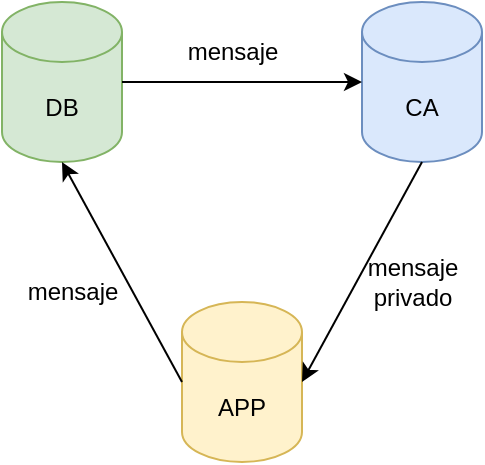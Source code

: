 <mxfile version="24.4.6" type="github">
  <diagram name="Página-1" id="zUKHymJND-32jtLWfJ7s">
    <mxGraphModel dx="281" dy="522" grid="1" gridSize="10" guides="1" tooltips="1" connect="1" arrows="1" fold="1" page="1" pageScale="1" pageWidth="827" pageHeight="1169" math="0" shadow="0">
      <root>
        <mxCell id="0" />
        <mxCell id="1" parent="0" />
        <mxCell id="MNlU_o5ncBTQKKe6aSCQ-1" value="DB" style="shape=cylinder3;whiteSpace=wrap;html=1;boundedLbl=1;backgroundOutline=1;size=15;fillColor=#d5e8d4;strokeColor=#82b366;" vertex="1" parent="1">
          <mxGeometry x="40" y="110" width="60" height="80" as="geometry" />
        </mxCell>
        <mxCell id="MNlU_o5ncBTQKKe6aSCQ-2" value="CA" style="shape=cylinder3;whiteSpace=wrap;html=1;boundedLbl=1;backgroundOutline=1;size=15;fillColor=#dae8fc;strokeColor=#6c8ebf;" vertex="1" parent="1">
          <mxGeometry x="220" y="110" width="60" height="80" as="geometry" />
        </mxCell>
        <mxCell id="MNlU_o5ncBTQKKe6aSCQ-3" value="APP" style="shape=cylinder3;whiteSpace=wrap;html=1;boundedLbl=1;backgroundOutline=1;size=15;fillColor=#fff2cc;strokeColor=#d6b656;" vertex="1" parent="1">
          <mxGeometry x="130" y="260" width="60" height="80" as="geometry" />
        </mxCell>
        <mxCell id="MNlU_o5ncBTQKKe6aSCQ-4" value="" style="endArrow=classic;html=1;rounded=0;entryX=0.5;entryY=1;entryDx=0;entryDy=0;entryPerimeter=0;exitX=0;exitY=0.5;exitDx=0;exitDy=0;exitPerimeter=0;" edge="1" parent="1" source="MNlU_o5ncBTQKKe6aSCQ-3" target="MNlU_o5ncBTQKKe6aSCQ-1">
          <mxGeometry width="50" height="50" relative="1" as="geometry">
            <mxPoint x="60" y="320" as="sourcePoint" />
            <mxPoint x="110" y="270" as="targetPoint" />
          </mxGeometry>
        </mxCell>
        <mxCell id="MNlU_o5ncBTQKKe6aSCQ-5" value="" style="endArrow=classic;html=1;rounded=0;exitX=1;exitY=0.5;exitDx=0;exitDy=0;exitPerimeter=0;entryX=0;entryY=0.5;entryDx=0;entryDy=0;entryPerimeter=0;" edge="1" parent="1" source="MNlU_o5ncBTQKKe6aSCQ-1" target="MNlU_o5ncBTQKKe6aSCQ-2">
          <mxGeometry width="50" height="50" relative="1" as="geometry">
            <mxPoint x="160" y="170" as="sourcePoint" />
            <mxPoint x="210" y="120" as="targetPoint" />
          </mxGeometry>
        </mxCell>
        <mxCell id="MNlU_o5ncBTQKKe6aSCQ-6" value="" style="endArrow=classic;html=1;rounded=0;exitX=0.5;exitY=1;exitDx=0;exitDy=0;exitPerimeter=0;entryX=1;entryY=0.5;entryDx=0;entryDy=0;entryPerimeter=0;" edge="1" parent="1" source="MNlU_o5ncBTQKKe6aSCQ-2" target="MNlU_o5ncBTQKKe6aSCQ-3">
          <mxGeometry width="50" height="50" relative="1" as="geometry">
            <mxPoint x="260" y="290" as="sourcePoint" />
            <mxPoint x="310" y="240" as="targetPoint" />
          </mxGeometry>
        </mxCell>
        <mxCell id="MNlU_o5ncBTQKKe6aSCQ-7" value="mensaje" style="text;html=1;align=center;verticalAlign=middle;resizable=0;points=[];autosize=1;strokeColor=none;fillColor=none;" vertex="1" parent="1">
          <mxGeometry x="40" y="240" width="70" height="30" as="geometry" />
        </mxCell>
        <mxCell id="MNlU_o5ncBTQKKe6aSCQ-8" value="mensaje" style="text;html=1;align=center;verticalAlign=middle;resizable=0;points=[];autosize=1;strokeColor=none;fillColor=none;" vertex="1" parent="1">
          <mxGeometry x="120" y="120" width="70" height="30" as="geometry" />
        </mxCell>
        <mxCell id="MNlU_o5ncBTQKKe6aSCQ-9" value="mensaje&lt;br&gt;privado" style="text;html=1;align=center;verticalAlign=middle;resizable=0;points=[];autosize=1;strokeColor=none;fillColor=none;" vertex="1" parent="1">
          <mxGeometry x="210" y="230" width="70" height="40" as="geometry" />
        </mxCell>
      </root>
    </mxGraphModel>
  </diagram>
</mxfile>
